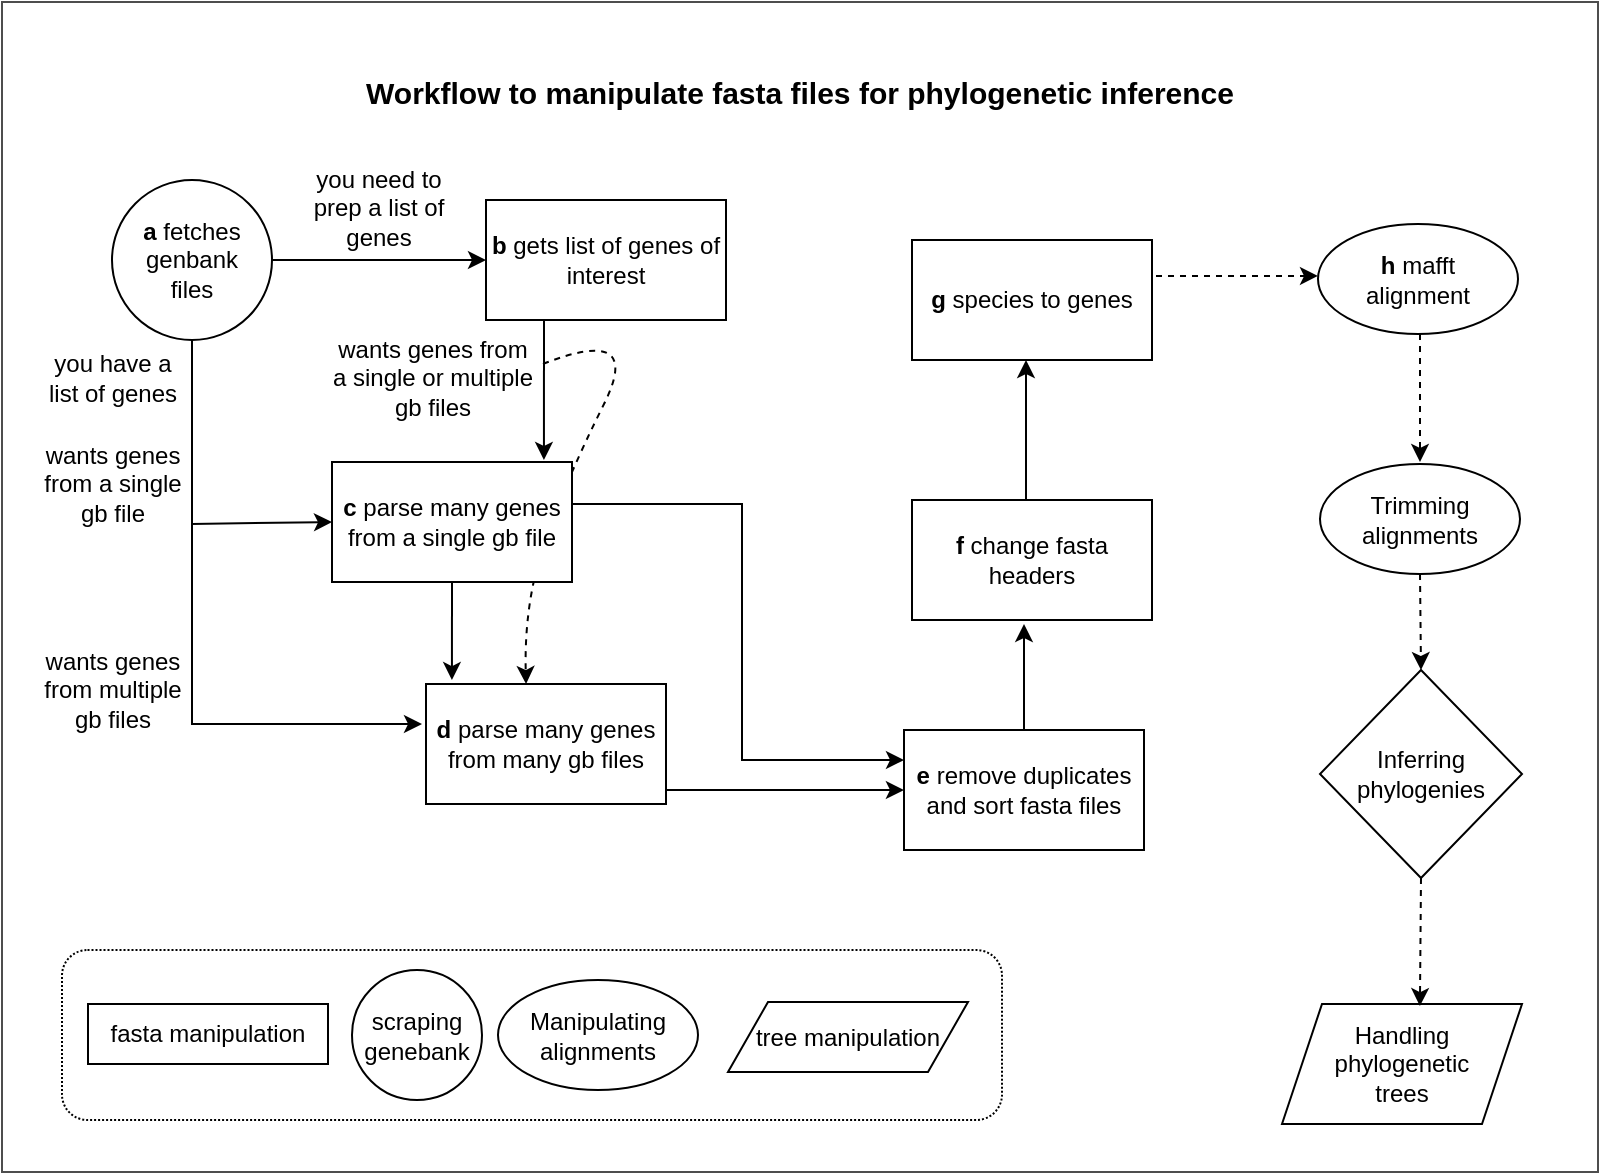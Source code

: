 <mxfile version="17.4.3" type="github">
  <diagram id="8uMqdHStJd75wzkcKtQs" name="Page-1">
    <mxGraphModel dx="1143" dy="549" grid="1" gridSize="10" guides="1" tooltips="1" connect="1" arrows="1" fold="1" page="1" pageScale="1" pageWidth="827" pageHeight="1169" math="0" shadow="0">
      <root>
        <mxCell id="0" />
        <mxCell id="1" parent="0" />
        <mxCell id="sBfp5PO3AsElEniRhopS-58" value="" style="rounded=0;whiteSpace=wrap;html=1;fontColor=#000000;strokeColor=#4D4D4D;" parent="1" vertex="1">
          <mxGeometry x="10" y="10" width="798" height="585" as="geometry" />
        </mxCell>
        <mxCell id="sBfp5PO3AsElEniRhopS-48" value="" style="curved=1;endArrow=classic;html=1;rounded=0;dashed=1;fontColor=#4D4D4D;strokeColor=#000000;entryX=0.417;entryY=0;entryDx=0;entryDy=0;entryPerimeter=0;" parent="1" target="sBfp5PO3AsElEniRhopS-2" edge="1">
          <mxGeometry width="50" height="50" relative="1" as="geometry">
            <mxPoint x="280.5" y="191" as="sourcePoint" />
            <mxPoint x="283" y="351" as="targetPoint" />
            <Array as="points">
              <mxPoint x="331" y="171" />
              <mxPoint x="291" y="251" />
              <mxPoint x="271" y="311" />
            </Array>
          </mxGeometry>
        </mxCell>
        <mxCell id="sBfp5PO3AsElEniRhopS-12" value="" style="rounded=1;whiteSpace=wrap;html=1;dashed=1;dashPattern=1 1;" parent="1" vertex="1">
          <mxGeometry x="40" y="484" width="470" height="85" as="geometry" />
        </mxCell>
        <mxCell id="sBfp5PO3AsElEniRhopS-18" style="edgeStyle=orthogonalEdgeStyle;rounded=0;orthogonalLoop=1;jettySize=auto;html=1;exitX=1;exitY=0.5;exitDx=0;exitDy=0;entryX=0;entryY=0.5;entryDx=0;entryDy=0;" parent="1" source="sBfp5PO3AsElEniRhopS-1" target="sBfp5PO3AsElEniRhopS-4" edge="1">
          <mxGeometry relative="1" as="geometry" />
        </mxCell>
        <mxCell id="sBfp5PO3AsElEniRhopS-19" style="rounded=0;orthogonalLoop=1;jettySize=auto;html=1;entryX=0;entryY=0.5;entryDx=0;entryDy=0;" parent="1" target="sBfp5PO3AsElEniRhopS-3" edge="1">
          <mxGeometry relative="1" as="geometry">
            <mxPoint x="175" y="262.98" as="targetPoint" />
            <mxPoint x="105" y="185" as="sourcePoint" />
            <Array as="points">
              <mxPoint x="105" y="271" />
            </Array>
          </mxGeometry>
        </mxCell>
        <mxCell id="sBfp5PO3AsElEniRhopS-20" style="edgeStyle=none;rounded=0;orthogonalLoop=1;jettySize=auto;html=1;exitX=0.5;exitY=1;exitDx=0;exitDy=0;" parent="1" source="sBfp5PO3AsElEniRhopS-1" edge="1">
          <mxGeometry relative="1" as="geometry">
            <mxPoint x="220" y="371" as="targetPoint" />
            <Array as="points">
              <mxPoint x="105" y="371" />
            </Array>
          </mxGeometry>
        </mxCell>
        <mxCell id="sBfp5PO3AsElEniRhopS-1" value="&lt;b&gt;a&lt;/b&gt; fetches genbank &lt;br&gt;files" style="ellipse;whiteSpace=wrap;html=1;aspect=fixed;" parent="1" vertex="1">
          <mxGeometry x="65" y="99" width="80" height="80" as="geometry" />
        </mxCell>
        <mxCell id="sBfp5PO3AsElEniRhopS-23" style="edgeStyle=none;rounded=0;orthogonalLoop=1;jettySize=auto;html=1;exitX=1;exitY=0.75;exitDx=0;exitDy=0;entryX=-0.042;entryY=0.367;entryDx=0;entryDy=0;entryPerimeter=0;" parent="1" edge="1">
          <mxGeometry relative="1" as="geometry">
            <mxPoint x="460.96" y="404.02" as="targetPoint" />
            <mxPoint x="340" y="404" as="sourcePoint" />
          </mxGeometry>
        </mxCell>
        <mxCell id="sBfp5PO3AsElEniRhopS-2" value="&lt;b&gt;d&lt;/b&gt; parse many genes from many gb files" style="rounded=0;whiteSpace=wrap;html=1;" parent="1" vertex="1">
          <mxGeometry x="222" y="351" width="120" height="60" as="geometry" />
        </mxCell>
        <mxCell id="sBfp5PO3AsElEniRhopS-37" style="edgeStyle=none;rounded=0;orthogonalLoop=1;jettySize=auto;html=1;entryX=0;entryY=0.25;entryDx=0;entryDy=0;fontColor=#4D4D4D;strokeColor=#000000;" parent="1" target="sBfp5PO3AsElEniRhopS-7" edge="1">
          <mxGeometry relative="1" as="geometry">
            <mxPoint x="290" y="261" as="sourcePoint" />
            <Array as="points">
              <mxPoint x="380" y="261" />
              <mxPoint x="380" y="389" />
            </Array>
          </mxGeometry>
        </mxCell>
        <mxCell id="sBfp5PO3AsElEniRhopS-57" style="edgeStyle=none;rounded=0;orthogonalLoop=1;jettySize=auto;html=1;exitX=0.5;exitY=1;exitDx=0;exitDy=0;entryX=0.108;entryY=-0.033;entryDx=0;entryDy=0;entryPerimeter=0;fontColor=#4D4D4D;strokeColor=#000000;" parent="1" source="sBfp5PO3AsElEniRhopS-3" target="sBfp5PO3AsElEniRhopS-2" edge="1">
          <mxGeometry relative="1" as="geometry" />
        </mxCell>
        <mxCell id="sBfp5PO3AsElEniRhopS-3" value="&lt;b&gt;c&lt;/b&gt; parse many genes from a single gb file" style="rounded=0;whiteSpace=wrap;html=1;" parent="1" vertex="1">
          <mxGeometry x="175" y="240" width="120" height="60" as="geometry" />
        </mxCell>
        <mxCell id="sBfp5PO3AsElEniRhopS-43" style="edgeStyle=none;rounded=0;orthogonalLoop=1;jettySize=auto;html=1;exitX=0.25;exitY=1;exitDx=0;exitDy=0;entryX=0.883;entryY=-0.017;entryDx=0;entryDy=0;entryPerimeter=0;fontColor=#4D4D4D;strokeColor=#000000;" parent="1" target="sBfp5PO3AsElEniRhopS-3" edge="1">
          <mxGeometry relative="1" as="geometry">
            <mxPoint x="281" y="168" as="sourcePoint" />
            <mxPoint x="281.04" y="229.98" as="targetPoint" />
          </mxGeometry>
        </mxCell>
        <mxCell id="sBfp5PO3AsElEniRhopS-4" value="&lt;b&gt;b&lt;/b&gt; gets list of genes of interest" style="rounded=0;whiteSpace=wrap;html=1;" parent="1" vertex="1">
          <mxGeometry x="252" y="109" width="120" height="60" as="geometry" />
        </mxCell>
        <mxCell id="sBfp5PO3AsElEniRhopS-27" style="edgeStyle=none;rounded=0;orthogonalLoop=1;jettySize=auto;html=1;entryX=0.04;entryY=0.636;entryDx=0;entryDy=0;entryPerimeter=0;dashed=1;" parent="1" edge="1">
          <mxGeometry relative="1" as="geometry">
            <mxPoint x="581" y="147" as="sourcePoint" />
            <mxPoint x="668" y="146.98" as="targetPoint" />
          </mxGeometry>
        </mxCell>
        <mxCell id="sBfp5PO3AsElEniRhopS-5" value="&lt;b&gt;g&lt;/b&gt; species to genes" style="rounded=0;whiteSpace=wrap;html=1;" parent="1" vertex="1">
          <mxGeometry x="465" y="129" width="120" height="60" as="geometry" />
        </mxCell>
        <mxCell id="sBfp5PO3AsElEniRhopS-25" style="edgeStyle=none;rounded=0;orthogonalLoop=1;jettySize=auto;html=1;exitX=0.5;exitY=0;exitDx=0;exitDy=0;entryX=0.5;entryY=1;entryDx=0;entryDy=0;" parent="1" edge="1">
          <mxGeometry relative="1" as="geometry">
            <mxPoint x="522" y="259" as="sourcePoint" />
            <mxPoint x="522" y="189" as="targetPoint" />
          </mxGeometry>
        </mxCell>
        <mxCell id="sBfp5PO3AsElEniRhopS-6" value="&lt;b&gt;f&lt;/b&gt; change fasta headers" style="rounded=0;whiteSpace=wrap;html=1;" parent="1" vertex="1">
          <mxGeometry x="465" y="259" width="120" height="60" as="geometry" />
        </mxCell>
        <mxCell id="sBfp5PO3AsElEniRhopS-24" style="edgeStyle=none;rounded=0;orthogonalLoop=1;jettySize=auto;html=1;exitX=0.5;exitY=0;exitDx=0;exitDy=0;" parent="1" source="sBfp5PO3AsElEniRhopS-7" edge="1">
          <mxGeometry relative="1" as="geometry">
            <mxPoint x="521" y="321" as="targetPoint" />
          </mxGeometry>
        </mxCell>
        <mxCell id="sBfp5PO3AsElEniRhopS-7" value="&lt;b&gt;e&lt;/b&gt; remove duplicates and sort fasta files" style="rounded=0;whiteSpace=wrap;html=1;" parent="1" vertex="1">
          <mxGeometry x="461" y="374" width="120" height="60" as="geometry" />
        </mxCell>
        <mxCell id="sBfp5PO3AsElEniRhopS-8" value="fasta manipulation" style="rounded=0;whiteSpace=wrap;html=1;" parent="1" vertex="1">
          <mxGeometry x="53" y="511" width="120" height="30" as="geometry" />
        </mxCell>
        <mxCell id="sBfp5PO3AsElEniRhopS-9" value="scraping genebank" style="ellipse;whiteSpace=wrap;html=1;aspect=fixed;" parent="1" vertex="1">
          <mxGeometry x="185" y="494" width="65" height="65" as="geometry" />
        </mxCell>
        <mxCell id="sBfp5PO3AsElEniRhopS-10" value="Manipulating alignments" style="ellipse;whiteSpace=wrap;html=1;" parent="1" vertex="1">
          <mxGeometry x="258" y="499" width="100" height="55" as="geometry" />
        </mxCell>
        <mxCell id="sBfp5PO3AsElEniRhopS-28" style="edgeStyle=none;rounded=0;orthogonalLoop=1;jettySize=auto;html=1;exitX=0.5;exitY=1;exitDx=0;exitDy=0;dashed=1;fillColor=#f5f5f5;strokeColor=#000000;" parent="1" edge="1">
          <mxGeometry relative="1" as="geometry">
            <mxPoint x="719" y="176" as="sourcePoint" />
            <mxPoint x="719" y="240" as="targetPoint" />
          </mxGeometry>
        </mxCell>
        <mxCell id="sBfp5PO3AsElEniRhopS-13" value="&lt;font color=&quot;#000000&quot;&gt;&lt;b&gt;h&lt;/b&gt; mafft &lt;br&gt;alignment&lt;/font&gt;" style="ellipse;whiteSpace=wrap;html=1;fontColor=#333333;fillColor=none;strokeColor=#000000;" parent="1" vertex="1">
          <mxGeometry x="668" y="121" width="100" height="55" as="geometry" />
        </mxCell>
        <mxCell id="sBfp5PO3AsElEniRhopS-36" style="edgeStyle=none;rounded=0;orthogonalLoop=1;jettySize=auto;html=1;exitX=0.5;exitY=1;exitDx=0;exitDy=0;entryX=0.5;entryY=0;entryDx=0;entryDy=0;dashed=1;fontColor=#4D4D4D;fillColor=#f5f5f5;strokeColor=#000000;" parent="1" source="sBfp5PO3AsElEniRhopS-14" target="sBfp5PO3AsElEniRhopS-15" edge="1">
          <mxGeometry relative="1" as="geometry" />
        </mxCell>
        <mxCell id="sBfp5PO3AsElEniRhopS-14" value="&lt;font color=&quot;#000000&quot;&gt;Trimming&lt;br&gt;alignments&lt;/font&gt;" style="ellipse;whiteSpace=wrap;html=1;fontColor=#333333;fillColor=none;strokeColor=#000000;" parent="1" vertex="1">
          <mxGeometry x="669" y="241" width="100" height="55" as="geometry" />
        </mxCell>
        <mxCell id="sBfp5PO3AsElEniRhopS-33" style="edgeStyle=none;rounded=0;orthogonalLoop=1;jettySize=auto;html=1;exitX=0.5;exitY=1;exitDx=0;exitDy=0;entryX=0.558;entryY=0.067;entryDx=0;entryDy=0;entryPerimeter=0;dashed=1;fillColor=#f5f5f5;strokeColor=#000000;" parent="1" edge="1" source="sBfp5PO3AsElEniRhopS-15">
          <mxGeometry relative="1" as="geometry">
            <mxPoint x="719" y="463" as="sourcePoint" />
            <mxPoint x="718.96" y="512.02" as="targetPoint" />
          </mxGeometry>
        </mxCell>
        <mxCell id="sBfp5PO3AsElEniRhopS-15" value="&lt;font color=&quot;#000000&quot;&gt;Inferring&lt;br&gt;phylogenies&lt;/font&gt;" style="rhombus;whiteSpace=wrap;html=1;fontColor=#333333;fillColor=none;strokeColor=#000000;" parent="1" vertex="1">
          <mxGeometry x="669" y="344" width="101" height="104" as="geometry" />
        </mxCell>
        <mxCell id="sBfp5PO3AsElEniRhopS-16" value="&lt;font color=&quot;#000000&quot;&gt;Handling phylogenetic&lt;br&gt;trees&lt;/font&gt;" style="shape=parallelogram;perimeter=parallelogramPerimeter;whiteSpace=wrap;html=1;fixedSize=1;fontColor=#333333;fillColor=none;strokeColor=#000000;" parent="1" vertex="1">
          <mxGeometry x="650" y="511" width="120" height="60" as="geometry" />
        </mxCell>
        <mxCell id="sBfp5PO3AsElEniRhopS-17" value="&lt;font color=&quot;#000000&quot;&gt;tree manipulation&lt;/font&gt;" style="shape=parallelogram;perimeter=parallelogramPerimeter;whiteSpace=wrap;html=1;fixedSize=1;fillColor=none;fontColor=#666666;strokeColor=#000000;" parent="1" vertex="1">
          <mxGeometry x="373" y="510" width="120" height="35" as="geometry" />
        </mxCell>
        <mxCell id="sBfp5PO3AsElEniRhopS-49" value="you need&amp;nbsp;to &lt;br&gt;prep a list&amp;nbsp;of&lt;br&gt;genes" style="text;html=1;align=center;verticalAlign=middle;resizable=0;points=[];autosize=1;strokeColor=none;fillColor=none;fontColor=#000000;" parent="1" vertex="1">
          <mxGeometry x="158" y="93" width="80" height="40" as="geometry" />
        </mxCell>
        <mxCell id="sBfp5PO3AsElEniRhopS-51" value="you have&amp;nbsp;a&lt;br&gt;list&amp;nbsp;of genes" style="text;html=1;align=center;verticalAlign=middle;resizable=0;points=[];autosize=1;strokeColor=none;fillColor=none;fontColor=#000000;" parent="1" vertex="1">
          <mxGeometry x="25" y="183" width="80" height="30" as="geometry" />
        </mxCell>
        <mxCell id="sBfp5PO3AsElEniRhopS-52" value="wants genes&lt;br&gt;from a single&lt;br&gt;gb file" style="text;html=1;align=center;verticalAlign=middle;resizable=0;points=[];autosize=1;strokeColor=none;fillColor=none;fontColor=#000000;" parent="1" vertex="1">
          <mxGeometry x="25" y="231" width="80" height="40" as="geometry" />
        </mxCell>
        <mxCell id="sBfp5PO3AsElEniRhopS-54" value="wants genes&lt;br&gt;from multiple&lt;br&gt;gb files" style="text;html=1;align=center;verticalAlign=middle;resizable=0;points=[];autosize=1;strokeColor=none;fillColor=none;fontColor=#000000;" parent="1" vertex="1">
          <mxGeometry x="25" y="334" width="80" height="40" as="geometry" />
        </mxCell>
        <mxCell id="sBfp5PO3AsElEniRhopS-55" value="wants genes from&lt;br&gt;a single or multiple&lt;br&gt;gb files" style="text;html=1;align=center;verticalAlign=middle;resizable=0;points=[];autosize=1;strokeColor=none;fillColor=none;fontColor=#000000;" parent="1" vertex="1">
          <mxGeometry x="169.5" y="178" width="110" height="40" as="geometry" />
        </mxCell>
        <mxCell id="sBfp5PO3AsElEniRhopS-59" value="Workflow to manipulate fasta files for phylogenetic inference" style="text;html=1;strokeColor=none;fillColor=none;align=center;verticalAlign=middle;whiteSpace=wrap;rounded=0;fontColor=#000000;fontSize=15;fontStyle=1" parent="1" vertex="1">
          <mxGeometry x="69" y="40" width="680" height="30" as="geometry" />
        </mxCell>
      </root>
    </mxGraphModel>
  </diagram>
</mxfile>
